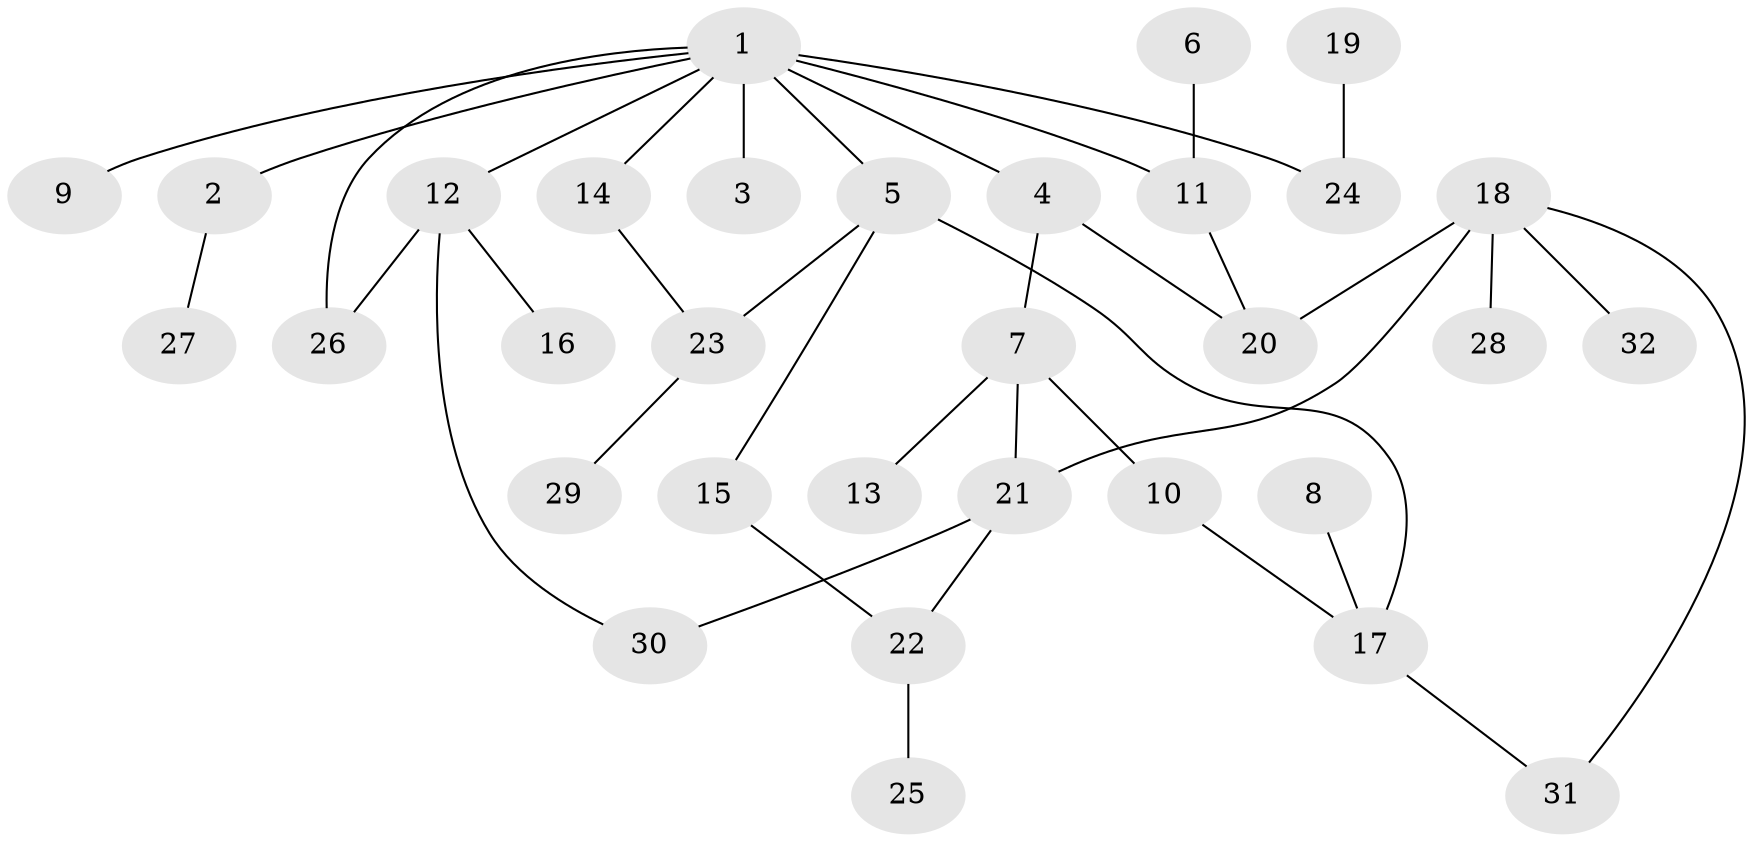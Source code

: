 // original degree distribution, {7: 0.015625, 5: 0.03125, 6: 0.046875, 2: 0.28125, 4: 0.078125, 3: 0.140625, 1: 0.40625}
// Generated by graph-tools (version 1.1) at 2025/49/03/09/25 03:49:16]
// undirected, 32 vertices, 39 edges
graph export_dot {
graph [start="1"]
  node [color=gray90,style=filled];
  1;
  2;
  3;
  4;
  5;
  6;
  7;
  8;
  9;
  10;
  11;
  12;
  13;
  14;
  15;
  16;
  17;
  18;
  19;
  20;
  21;
  22;
  23;
  24;
  25;
  26;
  27;
  28;
  29;
  30;
  31;
  32;
  1 -- 2 [weight=1.0];
  1 -- 3 [weight=1.0];
  1 -- 4 [weight=1.0];
  1 -- 5 [weight=1.0];
  1 -- 9 [weight=1.0];
  1 -- 11 [weight=1.0];
  1 -- 12 [weight=1.0];
  1 -- 14 [weight=1.0];
  1 -- 24 [weight=2.0];
  1 -- 26 [weight=1.0];
  2 -- 27 [weight=1.0];
  4 -- 7 [weight=1.0];
  4 -- 20 [weight=1.0];
  5 -- 15 [weight=1.0];
  5 -- 17 [weight=1.0];
  5 -- 23 [weight=1.0];
  6 -- 11 [weight=1.0];
  7 -- 10 [weight=1.0];
  7 -- 13 [weight=1.0];
  7 -- 21 [weight=1.0];
  8 -- 17 [weight=1.0];
  10 -- 17 [weight=1.0];
  11 -- 20 [weight=1.0];
  12 -- 16 [weight=1.0];
  12 -- 26 [weight=1.0];
  12 -- 30 [weight=1.0];
  14 -- 23 [weight=1.0];
  15 -- 22 [weight=1.0];
  17 -- 31 [weight=1.0];
  18 -- 20 [weight=1.0];
  18 -- 21 [weight=1.0];
  18 -- 28 [weight=1.0];
  18 -- 31 [weight=1.0];
  18 -- 32 [weight=1.0];
  19 -- 24 [weight=1.0];
  21 -- 22 [weight=1.0];
  21 -- 30 [weight=1.0];
  22 -- 25 [weight=1.0];
  23 -- 29 [weight=1.0];
}
